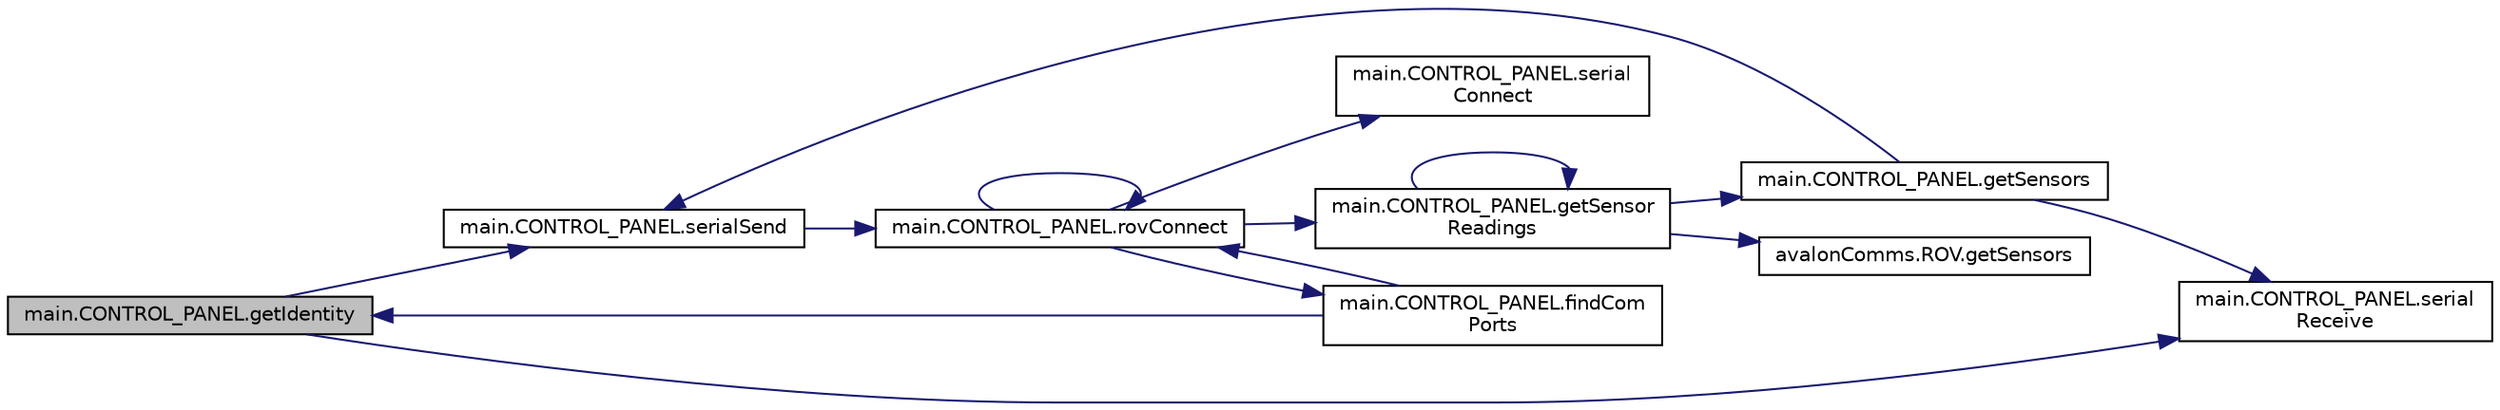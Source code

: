 digraph "main.CONTROL_PANEL.getIdentity"
{
 // LATEX_PDF_SIZE
  edge [fontname="Helvetica",fontsize="10",labelfontname="Helvetica",labelfontsize="10"];
  node [fontname="Helvetica",fontsize="10",shape=record];
  rankdir="LR";
  Node1 [label="main.CONTROL_PANEL.getIdentity",height=0.2,width=0.4,color="black", fillcolor="grey75", style="filled", fontcolor="black",tooltip=" "];
  Node1 -> Node2 [color="midnightblue",fontsize="10",style="solid",fontname="Helvetica"];
  Node2 [label="main.CONTROL_PANEL.serial\lReceive",height=0.2,width=0.4,color="black", fillcolor="white", style="filled",URL="$classmain_1_1_c_o_n_t_r_o_l___p_a_n_e_l.html#a2502f9eeac74c241ab2817a53d521a98",tooltip=" "];
  Node1 -> Node3 [color="midnightblue",fontsize="10",style="solid",fontname="Helvetica"];
  Node3 [label="main.CONTROL_PANEL.serialSend",height=0.2,width=0.4,color="black", fillcolor="white", style="filled",URL="$classmain_1_1_c_o_n_t_r_o_l___p_a_n_e_l.html#a313b30aaebe2fcd29b6833d982b81f8a",tooltip=" "];
  Node3 -> Node4 [color="midnightblue",fontsize="10",style="solid",fontname="Helvetica"];
  Node4 [label="main.CONTROL_PANEL.rovConnect",height=0.2,width=0.4,color="black", fillcolor="white", style="filled",URL="$classmain_1_1_c_o_n_t_r_o_l___p_a_n_e_l.html#a67c034013d8134f9b63a86dced3b8ea3",tooltip=" "];
  Node4 -> Node5 [color="midnightblue",fontsize="10",style="solid",fontname="Helvetica"];
  Node5 [label="main.CONTROL_PANEL.findCom\lPorts",height=0.2,width=0.4,color="black", fillcolor="white", style="filled",URL="$classmain_1_1_c_o_n_t_r_o_l___p_a_n_e_l.html#aa2f1c73843d640d93fdaa279db53cfc7",tooltip=" "];
  Node5 -> Node1 [color="midnightblue",fontsize="10",style="solid",fontname="Helvetica"];
  Node5 -> Node4 [color="midnightblue",fontsize="10",style="solid",fontname="Helvetica"];
  Node4 -> Node6 [color="midnightblue",fontsize="10",style="solid",fontname="Helvetica"];
  Node6 [label="main.CONTROL_PANEL.getSensor\lReadings",height=0.2,width=0.4,color="black", fillcolor="white", style="filled",URL="$classmain_1_1_c_o_n_t_r_o_l___p_a_n_e_l.html#ab77989a5c6190fd7891103abc67d0ea0",tooltip="OTHER FUNCTIONS #####."];
  Node6 -> Node6 [color="midnightblue",fontsize="10",style="solid",fontname="Helvetica"];
  Node6 -> Node7 [color="midnightblue",fontsize="10",style="solid",fontname="Helvetica"];
  Node7 [label="avalonComms.ROV.getSensors",height=0.2,width=0.4,color="black", fillcolor="white", style="filled",URL="$classavalon_comms_1_1_r_o_v.html#ad56b208c8e67ea1b06c518dc00f195ca",tooltip=" "];
  Node6 -> Node8 [color="midnightblue",fontsize="10",style="solid",fontname="Helvetica"];
  Node8 [label="main.CONTROL_PANEL.getSensors",height=0.2,width=0.4,color="black", fillcolor="white", style="filled",URL="$classmain_1_1_c_o_n_t_r_o_l___p_a_n_e_l.html#a5b9f67bc7862241800cfa6d47cf4033d",tooltip=" "];
  Node8 -> Node2 [color="midnightblue",fontsize="10",style="solid",fontname="Helvetica"];
  Node8 -> Node3 [color="midnightblue",fontsize="10",style="solid",fontname="Helvetica"];
  Node4 -> Node4 [color="midnightblue",fontsize="10",style="solid",fontname="Helvetica"];
  Node4 -> Node9 [color="midnightblue",fontsize="10",style="solid",fontname="Helvetica"];
  Node9 [label="main.CONTROL_PANEL.serial\lConnect",height=0.2,width=0.4,color="black", fillcolor="white", style="filled",URL="$classmain_1_1_c_o_n_t_r_o_l___p_a_n_e_l.html#ad3de5e321ca61da92c01c7114e5c24f3",tooltip="SERIAL LIBRARY MOCKS ####."];
}
